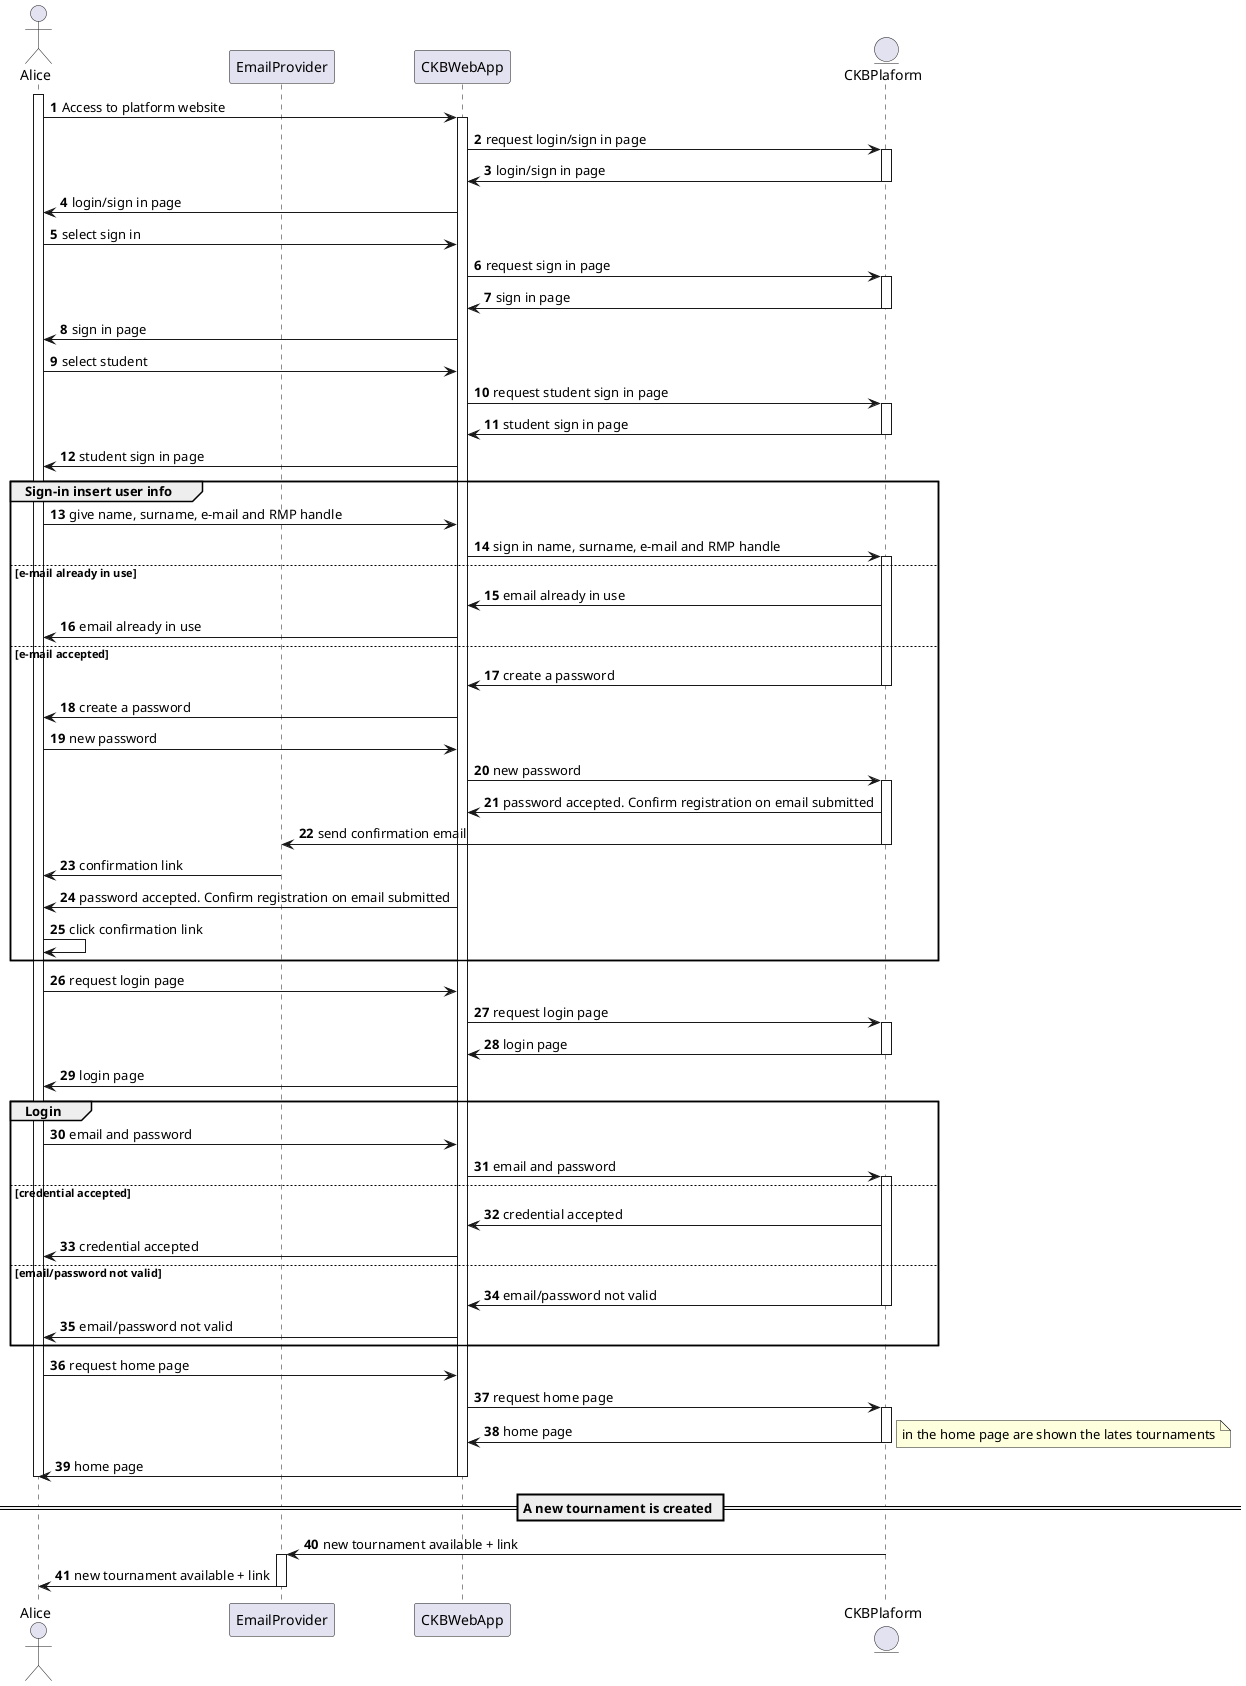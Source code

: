 @startuml

autonumber

actor Alice
participant EmailProvider as Email
participant CKBWebApp as App
entity CKBPlaform as Platform

activate Alice
Alice -> App: Access to platform website
activate App
App -> Platform: request login/sign in page
activate Platform
Platform -> App: login/sign in page
deactivate Platform
App -> Alice: login/sign in page
Alice -> App: select sign in
App -> Platform: request sign in page
activate Platform
Platform -> App: sign in page
deactivate Platform
App -> Alice: sign in page
Alice -> App: select student
App -> Platform: request student sign in page
activate Platform
Platform -> App: student sign in page
deactivate Platform
App -> Alice: student sign in page

group Sign-in insert user info
    Alice -> App: give name, surname, e-mail and RMP handle
    App -> Platform: sign in name, surname, e-mail and RMP handle
    activate Platform
else e-mail already in use
    Platform -> App: email already in use
    App -> Alice: email already in use
else e-mail accepted
    Platform -> App: create a password
    deactivate Platform
    App -> Alice: create a password
    Alice -> App: new password
    App -> Platform: new password
    activate Platform
    Platform -> App: password accepted. Confirm registration on email submitted
    Platform -> Email: send confirmation email
    deactivate Platform
    Email -> Alice: confirmation link
    App -> Alice: password accepted. Confirm registration on email submitted
    Alice -> Alice: click confirmation link
end

Alice -> App: request login page
App -> Platform: request login page
activate Platform
Platform -> App: login page
deactivate Platform
App -> Alice: login page

group Login
    Alice -> App: email and password
    App -> Platform: email and password
    activate Platform
else credential accepted
    Platform -> App: credential accepted
    App -> Alice: credential accepted
else email/password not valid
    Platform -> App: email/password not valid
    deactivate Platform
    App -> Alice: email/password not valid
end

Alice -> App: request home page
App -> Platform: request home page
activate Platform
Platform -> App: home page
deactivate Platform
note right
    in the home page are shown the lates tournaments
end note
App -> Alice: home page
deactivate App
deactivate Alice

== A new tournament is created ==
Platform -> Email: new tournament available + link
activate Email
Email -> Alice: new tournament available + link
deactivate Email

@enduml